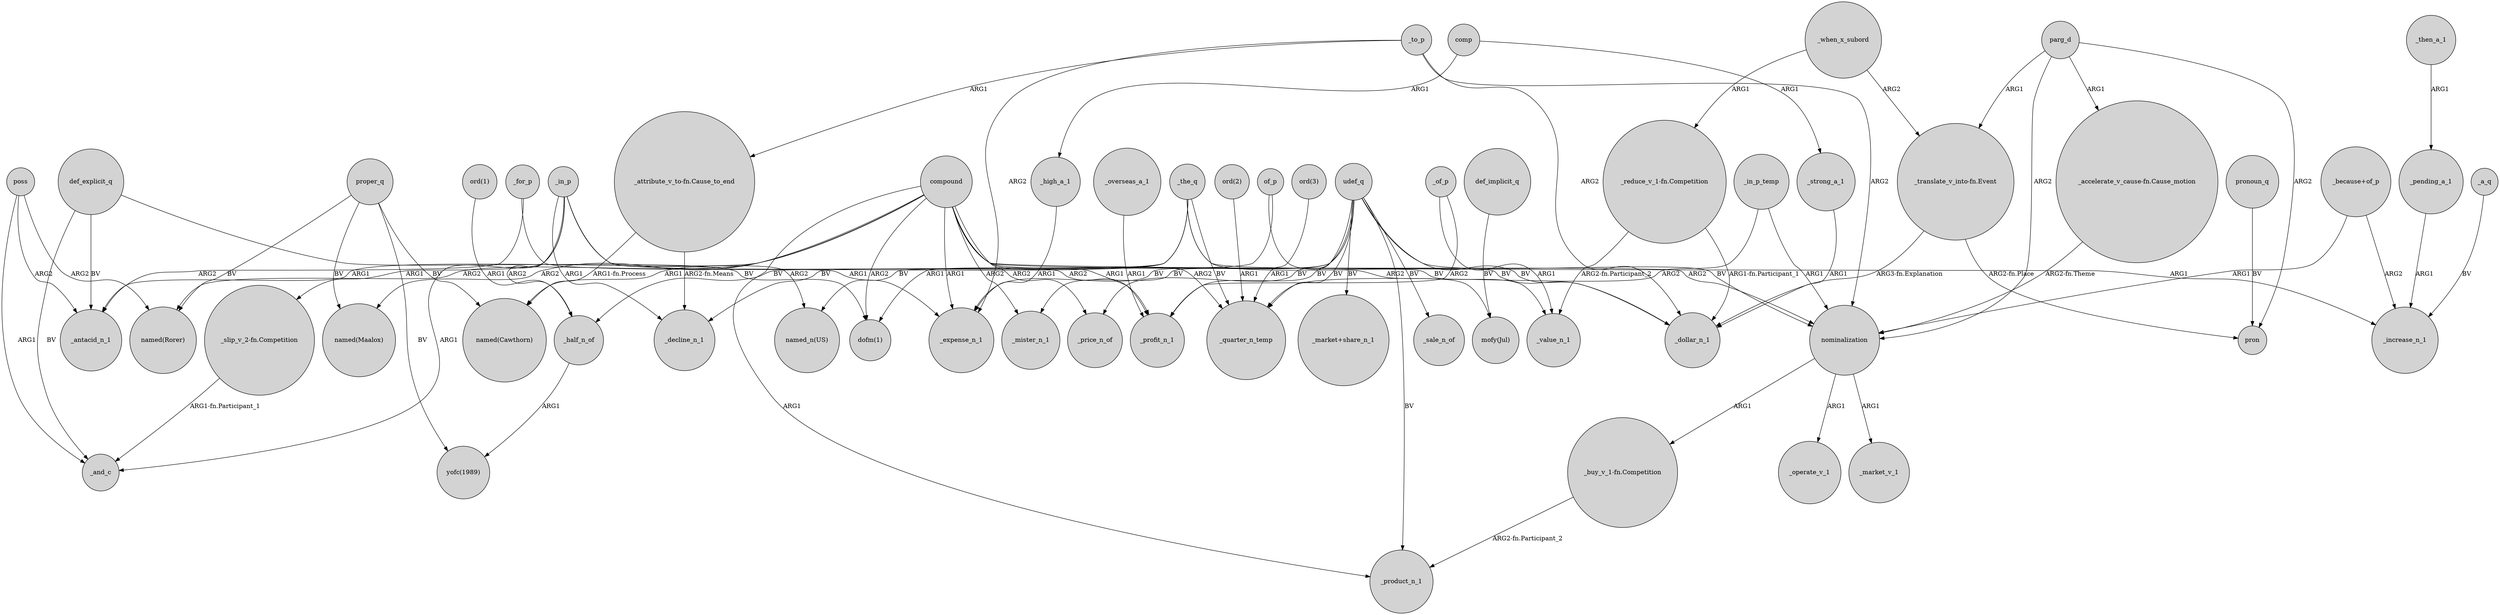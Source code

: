 digraph {
	node [shape=circle style=filled]
	compound -> "named(Maalox)" [label=ARG2]
	compound -> _antacid_n_1 [label=ARG1]
	_in_p -> "named_n(US)" [label=ARG2]
	udef_q -> "_market+share_n_1" [label=BV]
	nominalization -> _market_v_1 [label=ARG1]
	udef_q -> _price_n_of [label=BV]
	_the_q -> _quarter_n_temp [label=BV]
	def_implicit_q -> "mofy(Jul)" [label=BV]
	udef_q -> _product_n_1 [label=BV]
	udef_q -> _sale_n_of [label=BV]
	proper_q -> "named(Rorer)" [label=BV]
	parg_d -> "_translate_v_into-fn.Event" [label=ARG1]
	"_reduce_v_1-fn.Competition" -> _value_n_1 [label="ARG2-fn.Participant_2"]
	_in_p -> _profit_n_1 [label=ARG2]
	_when_x_subord -> "_reduce_v_1-fn.Competition" [label=ARG1]
	_to_p -> nominalization [label=ARG2]
	poss -> "named(Rorer)" [label=ARG2]
	compound -> _price_n_of [label=ARG2]
	poss -> _and_c [label=ARG1]
	compound -> _expense_n_1 [label=ARG1]
	_then_a_1 -> _pending_a_1 [label=ARG1]
	poss -> _antacid_n_1 [label=ARG2]
	proper_q -> "named(Cawthorn)" [label=BV]
	def_explicit_q -> _antacid_n_1 [label=BV]
	_for_p -> _expense_n_1 [label=ARG1]
	_in_p_temp -> _quarter_n_temp [label=ARG2]
	nominalization -> "_buy_v_1-fn.Competition" [label=ARG1]
	compound -> _increase_n_1 [label=ARG1]
	_in_p -> _and_c [label=ARG1]
	_the_q -> "named_n(US)" [label=BV]
	udef_q -> _profit_n_1 [label=BV]
	_the_q -> _dollar_n_1 [label=BV]
	udef_q -> _mister_n_1 [label=BV]
	"_reduce_v_1-fn.Competition" -> _dollar_n_1 [label="ARG1-fn.Participant_1"]
	"_attribute_v_to-fn.Cause_to_end" -> _decline_n_1 [label="ARG2-fn.Means"]
	compound -> nominalization [label=ARG2]
	"ord(1)" -> _half_n_of [label=ARG1]
	compound -> "named(Rorer)" [label=ARG2]
	proper_q -> "yofc(1989)" [label=BV]
	udef_q -> _expense_n_1 [label=BV]
	of_p -> "mofy(Jul)" [label=ARG2]
	_a_q -> _increase_n_1 [label=BV]
	_in_p -> _half_n_of [label=ARG2]
	_when_x_subord -> "_translate_v_into-fn.Event" [label=ARG2]
	_high_a_1 -> _expense_n_1 [label=ARG1]
	compound -> _product_n_1 [label=ARG1]
	_overseas_a_1 -> _profit_n_1 [label=ARG1]
	of_p -> "dofm(1)" [label=ARG1]
	_the_q -> _decline_n_1 [label=BV]
	_pending_a_1 -> _increase_n_1 [label=ARG1]
	compound -> "dofm(1)" [label=ARG2]
	_for_p -> _antacid_n_1 [label=ARG2]
	"ord(3)" -> _quarter_n_temp [label=ARG1]
	parg_d -> pron [label=ARG2]
	nominalization -> _operate_v_1 [label=ARG1]
	"_slip_v_2-fn.Competition" -> _and_c [label="ARG1-fn.Participant_1"]
	_to_p -> _dollar_n_1 [label=ARG2]
	"_because+of_p" -> _increase_n_1 [label=ARG2]
	_in_p -> _decline_n_1 [label=ARG1]
	_to_p -> "_attribute_v_to-fn.Cause_to_end" [label=ARG1]
	comp -> _strong_a_1 [label=ARG1]
	def_explicit_q -> "dofm(1)" [label=BV]
	compound -> _quarter_n_temp [label=ARG2]
	comp -> _high_a_1 [label=ARG1]
	"_buy_v_1-fn.Competition" -> _product_n_1 [label="ARG2-fn.Participant_2"]
	_the_q -> _half_n_of [label=BV]
	compound -> "named(Cawthorn)" [label=ARG1]
	_half_n_of -> "yofc(1989)" [label=ARG1]
	udef_q -> _quarter_n_temp [label=BV]
	"ord(2)" -> _quarter_n_temp [label=ARG1]
	_of_p -> _profit_n_1 [label=ARG2]
	"_accelerate_v_cause-fn.Cause_motion" -> nominalization [label="ARG2-fn.Theme"]
	parg_d -> nominalization [label=ARG2]
	"_translate_v_into-fn.Event" -> _dollar_n_1 [label="ARG3-fn.Explanation"]
	compound -> _mister_n_1 [label=ARG2]
	_to_p -> _expense_n_1 [label=ARG2]
	udef_q -> nominalization [label=BV]
	_in_p_temp -> nominalization [label=ARG1]
	pronoun_q -> pron [label=BV]
	def_explicit_q -> _and_c [label=BV]
	parg_d -> "_accelerate_v_cause-fn.Cause_motion" [label=ARG1]
	"_attribute_v_to-fn.Cause_to_end" -> "named(Cawthorn)" [label="ARG1-fn.Process"]
	compound -> _profit_n_1 [label=ARG1]
	udef_q -> _dollar_n_1 [label=BV]
	_the_q -> _value_n_1 [label=BV]
	_of_p -> _value_n_1 [label=ARG1]
	proper_q -> "named(Maalox)" [label=BV]
	_strong_a_1 -> _dollar_n_1 [label=ARG1]
	"_because+of_p" -> nominalization [label=ARG1]
	_in_p -> "_slip_v_2-fn.Competition" [label=ARG1]
	"_translate_v_into-fn.Event" -> pron [label="ARG2-fn.Place"]
}
